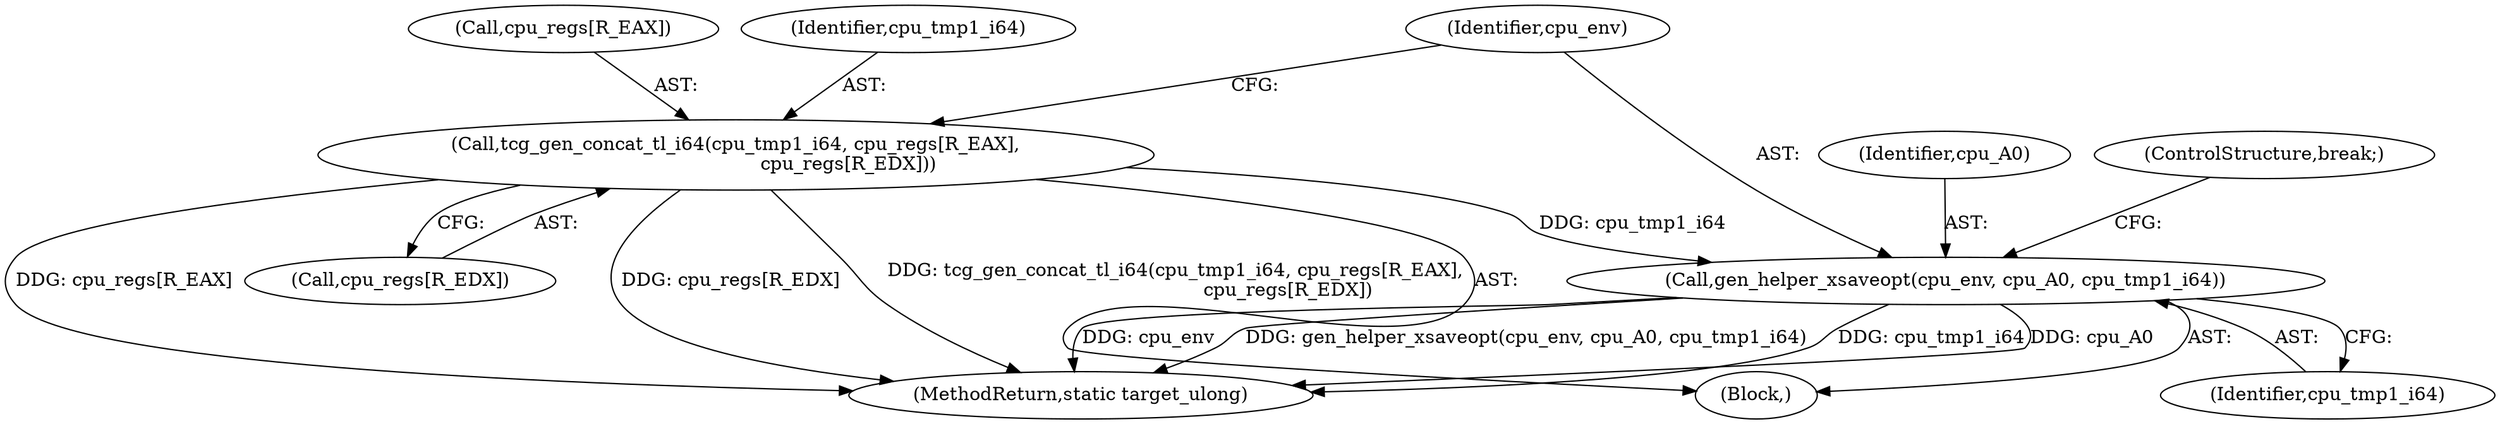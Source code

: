 digraph "0_qemu_30663fd26c0307e414622c7a8607fbc04f92ec14@array" {
"1011434" [label="(Call,tcg_gen_concat_tl_i64(cpu_tmp1_i64, cpu_regs[R_EAX],\n                                      cpu_regs[R_EDX]))"];
"1011442" [label="(Call,gen_helper_xsaveopt(cpu_env, cpu_A0, cpu_tmp1_i64))"];
"1011439" [label="(Call,cpu_regs[R_EDX])"];
"1011840" [label="(MethodReturn,static target_ulong)"];
"1011444" [label="(Identifier,cpu_A0)"];
"1011446" [label="(ControlStructure,break;)"];
"1011405" [label="(Block,)"];
"1011435" [label="(Identifier,cpu_tmp1_i64)"];
"1011442" [label="(Call,gen_helper_xsaveopt(cpu_env, cpu_A0, cpu_tmp1_i64))"];
"1011436" [label="(Call,cpu_regs[R_EAX])"];
"1011434" [label="(Call,tcg_gen_concat_tl_i64(cpu_tmp1_i64, cpu_regs[R_EAX],\n                                      cpu_regs[R_EDX]))"];
"1011443" [label="(Identifier,cpu_env)"];
"1011445" [label="(Identifier,cpu_tmp1_i64)"];
"1011434" -> "1011405"  [label="AST: "];
"1011434" -> "1011439"  [label="CFG: "];
"1011435" -> "1011434"  [label="AST: "];
"1011436" -> "1011434"  [label="AST: "];
"1011439" -> "1011434"  [label="AST: "];
"1011443" -> "1011434"  [label="CFG: "];
"1011434" -> "1011840"  [label="DDG: cpu_regs[R_EAX]"];
"1011434" -> "1011840"  [label="DDG: cpu_regs[R_EDX]"];
"1011434" -> "1011840"  [label="DDG: tcg_gen_concat_tl_i64(cpu_tmp1_i64, cpu_regs[R_EAX],\n                                      cpu_regs[R_EDX])"];
"1011434" -> "1011442"  [label="DDG: cpu_tmp1_i64"];
"1011442" -> "1011405"  [label="AST: "];
"1011442" -> "1011445"  [label="CFG: "];
"1011443" -> "1011442"  [label="AST: "];
"1011444" -> "1011442"  [label="AST: "];
"1011445" -> "1011442"  [label="AST: "];
"1011446" -> "1011442"  [label="CFG: "];
"1011442" -> "1011840"  [label="DDG: cpu_env"];
"1011442" -> "1011840"  [label="DDG: gen_helper_xsaveopt(cpu_env, cpu_A0, cpu_tmp1_i64)"];
"1011442" -> "1011840"  [label="DDG: cpu_tmp1_i64"];
"1011442" -> "1011840"  [label="DDG: cpu_A0"];
}
